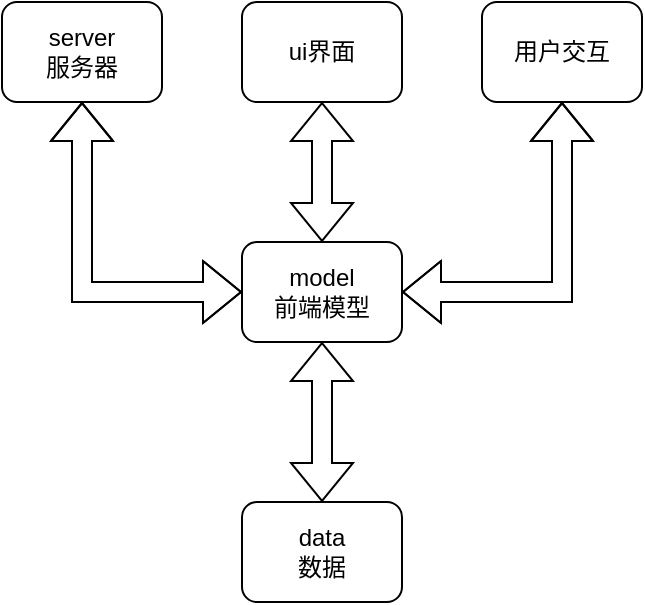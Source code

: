 <mxfile version="24.3.1" type="github">
  <diagram name="第 1 页" id="uCOSBbnJGnaGC9hqoJ6O">
    <mxGraphModel dx="660" dy="361" grid="1" gridSize="10" guides="1" tooltips="1" connect="1" arrows="1" fold="1" page="1" pageScale="1" pageWidth="827" pageHeight="1169" math="0" shadow="0">
      <root>
        <mxCell id="0" />
        <mxCell id="1" parent="0" />
        <mxCell id="TkUjozet9fXl-uIEF4UU-6" style="edgeStyle=orthogonalEdgeStyle;rounded=0;orthogonalLoop=1;jettySize=auto;html=1;endArrow=classic;endFill=1;startArrow=classic;startFill=1;shape=flexArrow;" edge="1" parent="1" source="TkUjozet9fXl-uIEF4UU-1" target="TkUjozet9fXl-uIEF4UU-5">
          <mxGeometry relative="1" as="geometry" />
        </mxCell>
        <mxCell id="TkUjozet9fXl-uIEF4UU-1" value="model&lt;br&gt;前端模型" style="rounded=1;whiteSpace=wrap;html=1;" vertex="1" parent="1">
          <mxGeometry x="400" y="480" width="80" height="50" as="geometry" />
        </mxCell>
        <mxCell id="TkUjozet9fXl-uIEF4UU-8" style="edgeStyle=orthogonalEdgeStyle;rounded=0;orthogonalLoop=1;jettySize=auto;html=1;entryX=0;entryY=0.5;entryDx=0;entryDy=0;shape=flexArrow;startArrow=block;" edge="1" parent="1" source="TkUjozet9fXl-uIEF4UU-2" target="TkUjozet9fXl-uIEF4UU-1">
          <mxGeometry relative="1" as="geometry">
            <Array as="points">
              <mxPoint x="320" y="505" />
            </Array>
          </mxGeometry>
        </mxCell>
        <mxCell id="TkUjozet9fXl-uIEF4UU-2" value="server&lt;div&gt;服务器&lt;/div&gt;" style="rounded=1;whiteSpace=wrap;html=1;" vertex="1" parent="1">
          <mxGeometry x="280" y="360" width="80" height="50" as="geometry" />
        </mxCell>
        <mxCell id="TkUjozet9fXl-uIEF4UU-10" style="edgeStyle=orthogonalEdgeStyle;rounded=0;orthogonalLoop=1;jettySize=auto;html=1;entryX=1;entryY=0.5;entryDx=0;entryDy=0;shape=flexArrow;startArrow=block;" edge="1" parent="1" source="TkUjozet9fXl-uIEF4UU-3" target="TkUjozet9fXl-uIEF4UU-1">
          <mxGeometry relative="1" as="geometry">
            <Array as="points">
              <mxPoint x="560" y="505" />
            </Array>
          </mxGeometry>
        </mxCell>
        <mxCell id="TkUjozet9fXl-uIEF4UU-3" value="用户交互" style="rounded=1;whiteSpace=wrap;html=1;" vertex="1" parent="1">
          <mxGeometry x="520" y="360" width="80" height="50" as="geometry" />
        </mxCell>
        <mxCell id="TkUjozet9fXl-uIEF4UU-9" style="edgeStyle=orthogonalEdgeStyle;rounded=0;orthogonalLoop=1;jettySize=auto;html=1;entryX=0.5;entryY=0;entryDx=0;entryDy=0;shape=flexArrow;startArrow=block;" edge="1" parent="1" source="TkUjozet9fXl-uIEF4UU-4" target="TkUjozet9fXl-uIEF4UU-1">
          <mxGeometry relative="1" as="geometry" />
        </mxCell>
        <mxCell id="TkUjozet9fXl-uIEF4UU-4" value="ui界面" style="rounded=1;whiteSpace=wrap;html=1;" vertex="1" parent="1">
          <mxGeometry x="400" y="360" width="80" height="50" as="geometry" />
        </mxCell>
        <mxCell id="TkUjozet9fXl-uIEF4UU-5" value="data&lt;div&gt;数据&lt;/div&gt;" style="rounded=1;whiteSpace=wrap;html=1;" vertex="1" parent="1">
          <mxGeometry x="400" y="610" width="80" height="50" as="geometry" />
        </mxCell>
      </root>
    </mxGraphModel>
  </diagram>
</mxfile>
